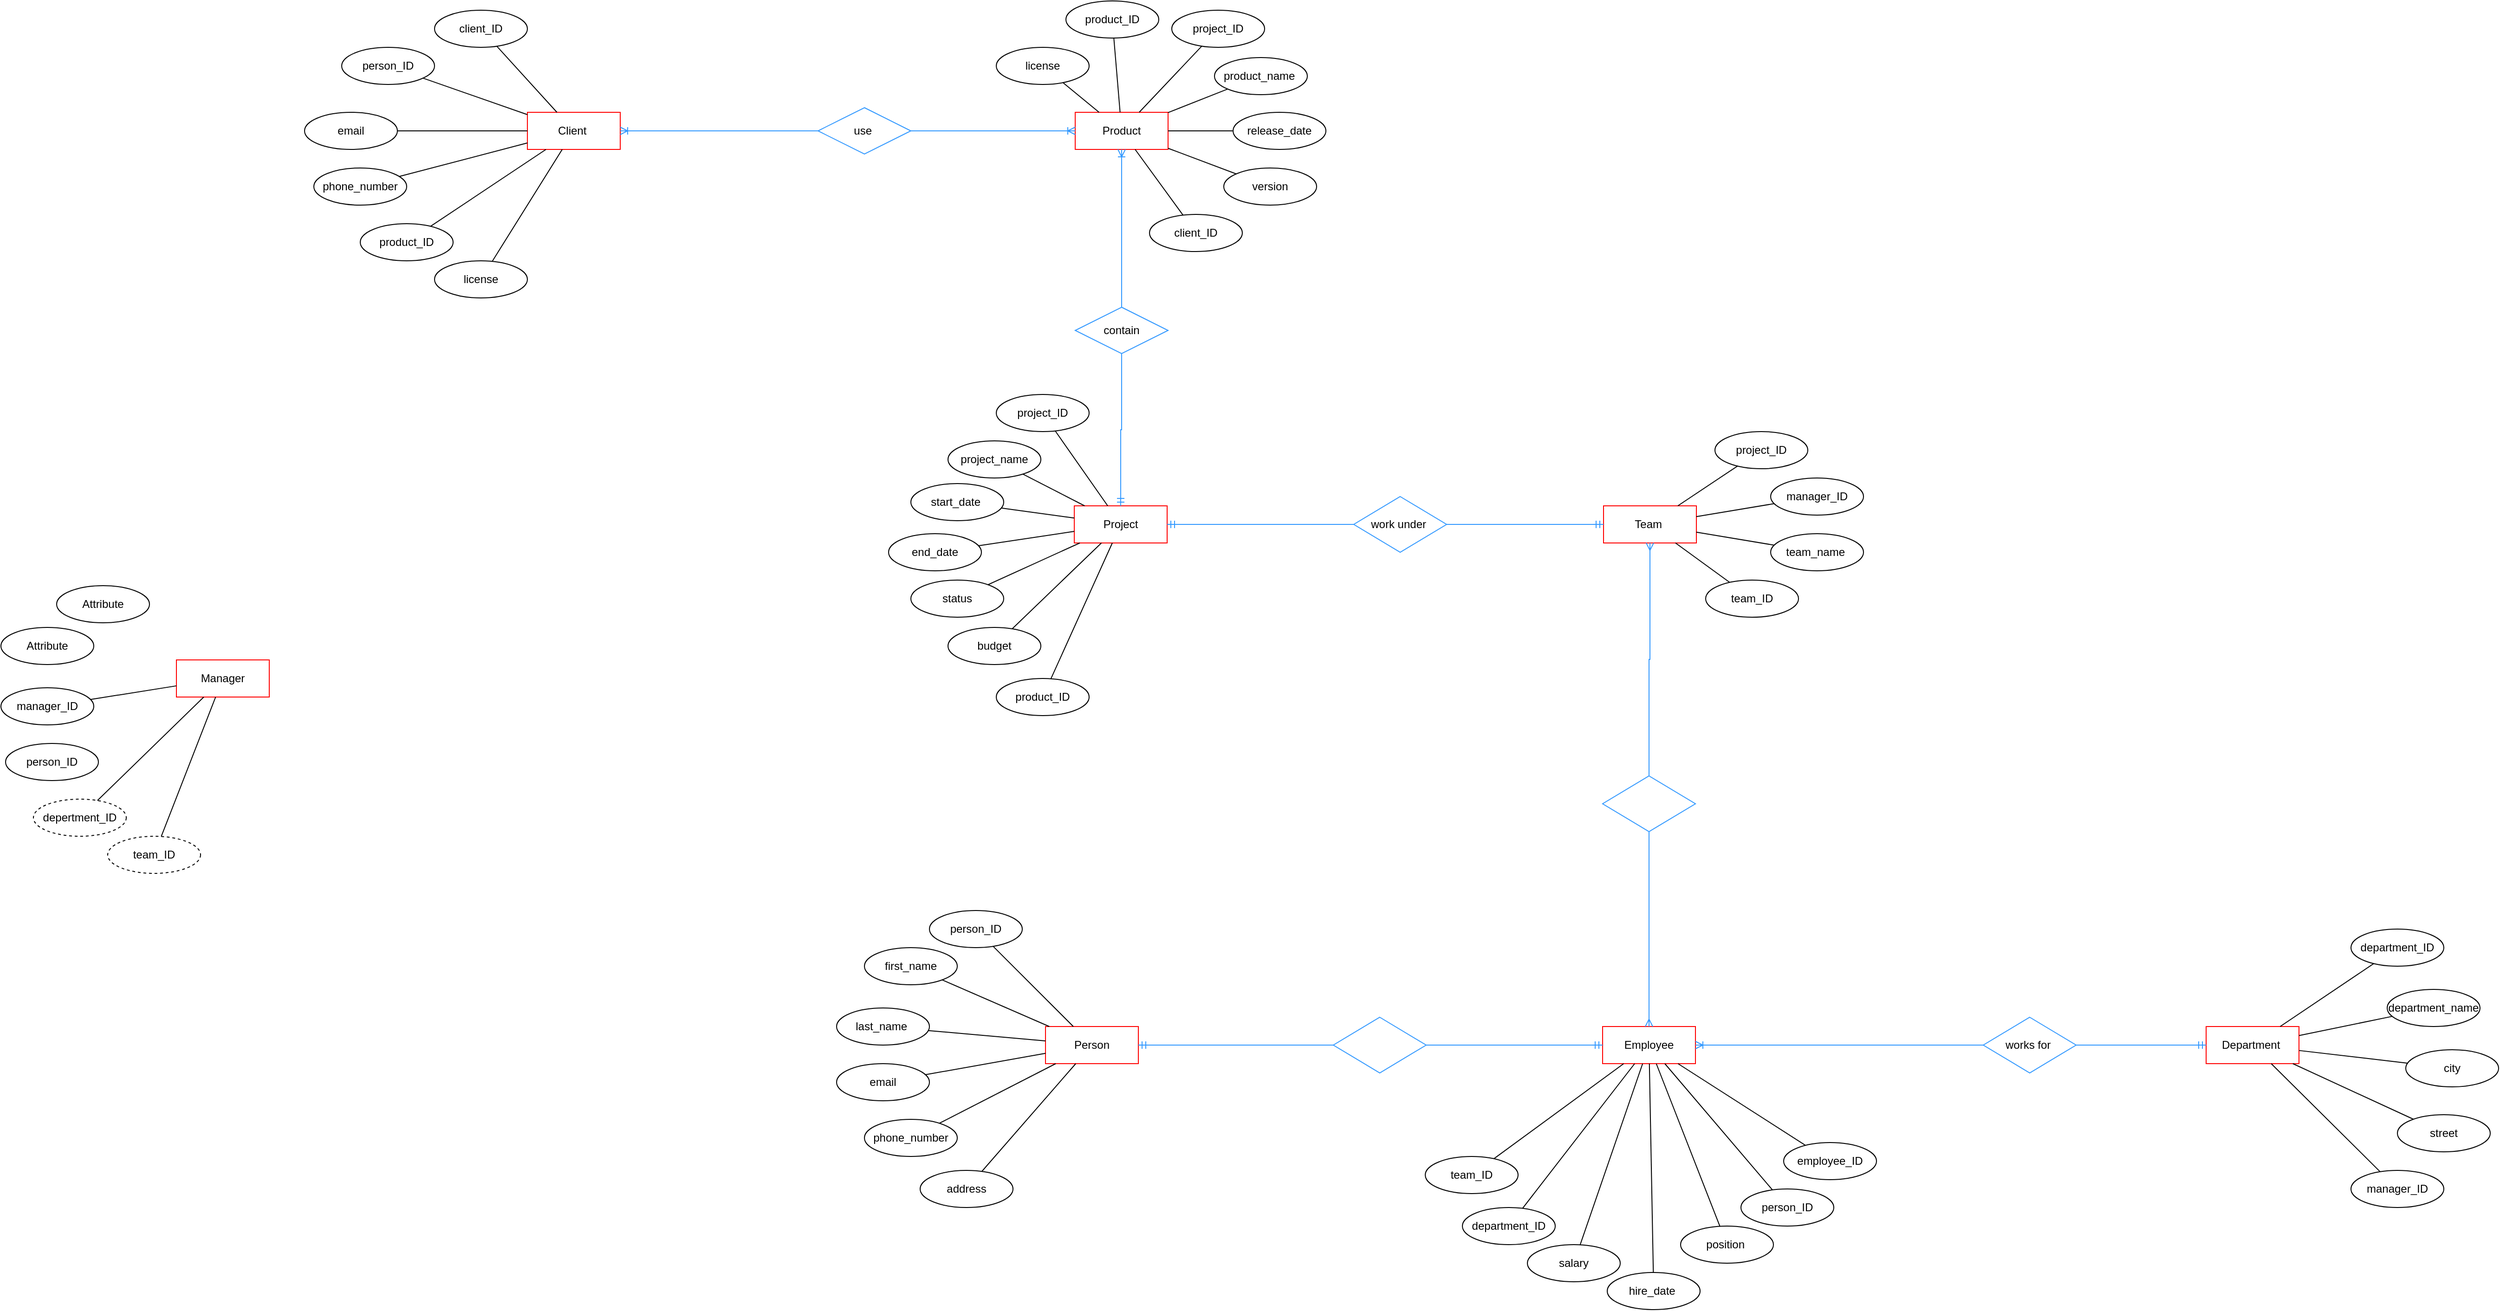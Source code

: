 <mxfile version="24.7.16">
  <diagram name="Сторінка-1" id="sg_AovQOAlRPVP2MbBbo">
    <mxGraphModel dx="4177" dy="3751" grid="1" gridSize="10" guides="1" tooltips="1" connect="1" arrows="1" fold="1" page="1" pageScale="1" pageWidth="827" pageHeight="1169" math="0" shadow="0">
      <root>
        <mxCell id="0" />
        <mxCell id="1" parent="0" />
        <mxCell id="2VthVkV6U9Xf0mXh9X9m-2" value="person_ID" style="ellipse;whiteSpace=wrap;html=1;align=center;" vertex="1" parent="1">
          <mxGeometry x="880" y="-440" width="100" height="40" as="geometry" />
        </mxCell>
        <mxCell id="2VthVkV6U9Xf0mXh9X9m-3" value="first_name" style="ellipse;whiteSpace=wrap;html=1;align=center;" vertex="1" parent="1">
          <mxGeometry x="810" y="-400" width="100" height="40" as="geometry" />
        </mxCell>
        <mxCell id="2VthVkV6U9Xf0mXh9X9m-4" value="last_name&amp;nbsp;" style="ellipse;whiteSpace=wrap;html=1;align=center;" vertex="1" parent="1">
          <mxGeometry x="780" y="-335" width="100" height="40" as="geometry" />
        </mxCell>
        <mxCell id="2VthVkV6U9Xf0mXh9X9m-5" value="email" style="ellipse;whiteSpace=wrap;html=1;align=center;" vertex="1" parent="1">
          <mxGeometry x="780" y="-275" width="100" height="40" as="geometry" />
        </mxCell>
        <mxCell id="2VthVkV6U9Xf0mXh9X9m-6" value="phone_number" style="ellipse;whiteSpace=wrap;html=1;align=center;" vertex="1" parent="1">
          <mxGeometry x="810" y="-215" width="100" height="40" as="geometry" />
        </mxCell>
        <mxCell id="2VthVkV6U9Xf0mXh9X9m-7" value="Person" style="whiteSpace=wrap;html=1;align=center;strokeColor=#FF0000;" vertex="1" parent="1">
          <mxGeometry x="1005" y="-315" width="100" height="40" as="geometry" />
        </mxCell>
        <mxCell id="2VthVkV6U9Xf0mXh9X9m-8" value="address" style="ellipse;whiteSpace=wrap;html=1;align=center;" vertex="1" parent="1">
          <mxGeometry x="870" y="-160" width="100" height="40" as="geometry" />
        </mxCell>
        <mxCell id="2VthVkV6U9Xf0mXh9X9m-9" value="Employee" style="whiteSpace=wrap;html=1;align=center;strokeColor=#FF0000;" vertex="1" parent="1">
          <mxGeometry x="1605" y="-315" width="100" height="40" as="geometry" />
        </mxCell>
        <mxCell id="2VthVkV6U9Xf0mXh9X9m-10" value="employee_ID" style="ellipse;whiteSpace=wrap;html=1;align=center;" vertex="1" parent="1">
          <mxGeometry x="1800" y="-190" width="100" height="40" as="geometry" />
        </mxCell>
        <mxCell id="2VthVkV6U9Xf0mXh9X9m-11" value="person_ID" style="ellipse;whiteSpace=wrap;html=1;align=center;" vertex="1" parent="1">
          <mxGeometry x="1754" y="-140" width="100" height="40" as="geometry" />
        </mxCell>
        <mxCell id="2VthVkV6U9Xf0mXh9X9m-12" value="position&amp;nbsp;" style="ellipse;whiteSpace=wrap;html=1;align=center;" vertex="1" parent="1">
          <mxGeometry x="1689" y="-100" width="100" height="40" as="geometry" />
        </mxCell>
        <mxCell id="2VthVkV6U9Xf0mXh9X9m-13" value="hire_date&amp;nbsp;" style="ellipse;whiteSpace=wrap;html=1;align=center;" vertex="1" parent="1">
          <mxGeometry x="1610" y="-50" width="100" height="40" as="geometry" />
        </mxCell>
        <mxCell id="2VthVkV6U9Xf0mXh9X9m-14" value="salary" style="ellipse;whiteSpace=wrap;html=1;align=center;" vertex="1" parent="1">
          <mxGeometry x="1524" y="-80" width="100" height="40" as="geometry" />
        </mxCell>
        <mxCell id="2VthVkV6U9Xf0mXh9X9m-15" value="department_ID" style="ellipse;whiteSpace=wrap;html=1;align=center;" vertex="1" parent="1">
          <mxGeometry x="1454" y="-120" width="100" height="40" as="geometry" />
        </mxCell>
        <mxCell id="2VthVkV6U9Xf0mXh9X9m-16" value="team_ID" style="ellipse;whiteSpace=wrap;html=1;align=center;" vertex="1" parent="1">
          <mxGeometry x="1414" y="-175" width="100" height="40" as="geometry" />
        </mxCell>
        <mxCell id="2VthVkV6U9Xf0mXh9X9m-17" value="Department&amp;nbsp;" style="whiteSpace=wrap;html=1;align=center;strokeColor=#FF0000;" vertex="1" parent="1">
          <mxGeometry x="2255" y="-315" width="100" height="40" as="geometry" />
        </mxCell>
        <mxCell id="2VthVkV6U9Xf0mXh9X9m-18" value="department_ID" style="ellipse;whiteSpace=wrap;html=1;align=center;" vertex="1" parent="1">
          <mxGeometry x="2411" y="-420" width="100" height="40" as="geometry" />
        </mxCell>
        <mxCell id="2VthVkV6U9Xf0mXh9X9m-19" value="department_name" style="ellipse;whiteSpace=wrap;html=1;align=center;" vertex="1" parent="1">
          <mxGeometry x="2450" y="-355" width="100" height="40" as="geometry" />
        </mxCell>
        <mxCell id="2VthVkV6U9Xf0mXh9X9m-20" value="manager_ID" style="ellipse;whiteSpace=wrap;html=1;align=center;" vertex="1" parent="1">
          <mxGeometry x="2411" y="-160" width="100" height="40" as="geometry" />
        </mxCell>
        <mxCell id="2VthVkV6U9Xf0mXh9X9m-22" value="Team&amp;nbsp;" style="whiteSpace=wrap;html=1;align=center;strokeColor=#FF0000;" vertex="1" parent="1">
          <mxGeometry x="1606" y="-876" width="100" height="40" as="geometry" />
        </mxCell>
        <mxCell id="2VthVkV6U9Xf0mXh9X9m-23" value="team_ID" style="ellipse;whiteSpace=wrap;html=1;align=center;" vertex="1" parent="1">
          <mxGeometry x="1716" y="-796" width="100" height="40" as="geometry" />
        </mxCell>
        <mxCell id="2VthVkV6U9Xf0mXh9X9m-24" value="team_name&amp;nbsp;" style="ellipse;whiteSpace=wrap;html=1;align=center;" vertex="1" parent="1">
          <mxGeometry x="1786" y="-846" width="100" height="40" as="geometry" />
        </mxCell>
        <mxCell id="2VthVkV6U9Xf0mXh9X9m-25" value="manager_ID" style="ellipse;whiteSpace=wrap;html=1;align=center;" vertex="1" parent="1">
          <mxGeometry x="1786" y="-906" width="100" height="40" as="geometry" />
        </mxCell>
        <mxCell id="2VthVkV6U9Xf0mXh9X9m-26" value="project_ID" style="ellipse;whiteSpace=wrap;html=1;align=center;" vertex="1" parent="1">
          <mxGeometry x="1726" y="-956" width="100" height="40" as="geometry" />
        </mxCell>
        <mxCell id="2VthVkV6U9Xf0mXh9X9m-28" value="Product" style="whiteSpace=wrap;html=1;align=center;strokeColor=#FF0000;" vertex="1" parent="1">
          <mxGeometry x="1037" y="-1300" width="100" height="40" as="geometry" />
        </mxCell>
        <mxCell id="2VthVkV6U9Xf0mXh9X9m-29" value="product_ID" style="ellipse;whiteSpace=wrap;html=1;align=center;" vertex="1" parent="1">
          <mxGeometry x="1027" y="-1420" width="100" height="40" as="geometry" />
        </mxCell>
        <mxCell id="2VthVkV6U9Xf0mXh9X9m-30" value="product_name&amp;nbsp;" style="ellipse;whiteSpace=wrap;html=1;align=center;" vertex="1" parent="1">
          <mxGeometry x="1187" y="-1359" width="100" height="40" as="geometry" />
        </mxCell>
        <mxCell id="2VthVkV6U9Xf0mXh9X9m-31" value="release_date" style="ellipse;whiteSpace=wrap;html=1;align=center;" vertex="1" parent="1">
          <mxGeometry x="1207" y="-1300" width="100" height="40" as="geometry" />
        </mxCell>
        <mxCell id="2VthVkV6U9Xf0mXh9X9m-32" value="version" style="ellipse;whiteSpace=wrap;html=1;align=center;" vertex="1" parent="1">
          <mxGeometry x="1197" y="-1240" width="100" height="40" as="geometry" />
        </mxCell>
        <mxCell id="2VthVkV6U9Xf0mXh9X9m-33" value="client_ID" style="ellipse;whiteSpace=wrap;html=1;align=center;" vertex="1" parent="1">
          <mxGeometry x="1117" y="-1190" width="100" height="40" as="geometry" />
        </mxCell>
        <mxCell id="2VthVkV6U9Xf0mXh9X9m-34" value="Project" style="whiteSpace=wrap;html=1;align=center;strokeColor=#FF0000;" vertex="1" parent="1">
          <mxGeometry x="1036" y="-876" width="100" height="40" as="geometry" />
        </mxCell>
        <mxCell id="2VthVkV6U9Xf0mXh9X9m-35" value="project_ID" style="ellipse;whiteSpace=wrap;html=1;align=center;" vertex="1" parent="1">
          <mxGeometry x="952" y="-996" width="100" height="40" as="geometry" />
        </mxCell>
        <mxCell id="2VthVkV6U9Xf0mXh9X9m-36" value="project_name" style="ellipse;whiteSpace=wrap;html=1;align=center;" vertex="1" parent="1">
          <mxGeometry x="900" y="-946" width="100" height="40" as="geometry" />
        </mxCell>
        <mxCell id="2VthVkV6U9Xf0mXh9X9m-37" value="start_date&amp;nbsp;" style="ellipse;whiteSpace=wrap;html=1;align=center;" vertex="1" parent="1">
          <mxGeometry x="860" y="-900" width="100" height="40" as="geometry" />
        </mxCell>
        <mxCell id="2VthVkV6U9Xf0mXh9X9m-38" value="end_date" style="ellipse;whiteSpace=wrap;html=1;align=center;" vertex="1" parent="1">
          <mxGeometry x="836" y="-846" width="100" height="40" as="geometry" />
        </mxCell>
        <mxCell id="2VthVkV6U9Xf0mXh9X9m-39" value="status" style="ellipse;whiteSpace=wrap;html=1;align=center;" vertex="1" parent="1">
          <mxGeometry x="860" y="-796" width="100" height="40" as="geometry" />
        </mxCell>
        <mxCell id="2VthVkV6U9Xf0mXh9X9m-40" value="budget" style="ellipse;whiteSpace=wrap;html=1;align=center;" vertex="1" parent="1">
          <mxGeometry x="900" y="-745" width="100" height="40" as="geometry" />
        </mxCell>
        <mxCell id="2VthVkV6U9Xf0mXh9X9m-41" value="product_ID" style="ellipse;whiteSpace=wrap;html=1;align=center;" vertex="1" parent="1">
          <mxGeometry x="952" y="-690" width="100" height="40" as="geometry" />
        </mxCell>
        <mxCell id="2VthVkV6U9Xf0mXh9X9m-43" value="Client&amp;nbsp;" style="whiteSpace=wrap;html=1;align=center;strokeColor=#FF0000;" vertex="1" parent="1">
          <mxGeometry x="447" y="-1300" width="100" height="40" as="geometry" />
        </mxCell>
        <mxCell id="2VthVkV6U9Xf0mXh9X9m-44" value="client_ID" style="ellipse;whiteSpace=wrap;html=1;align=center;" vertex="1" parent="1">
          <mxGeometry x="347" y="-1410" width="100" height="40" as="geometry" />
        </mxCell>
        <mxCell id="2VthVkV6U9Xf0mXh9X9m-46" value="" style="endArrow=none;html=1;rounded=0;" edge="1" parent="1" source="2VthVkV6U9Xf0mXh9X9m-2" target="2VthVkV6U9Xf0mXh9X9m-7">
          <mxGeometry relative="1" as="geometry">
            <mxPoint x="1300" y="-360" as="sourcePoint" />
            <mxPoint x="1460" y="-360" as="targetPoint" />
          </mxGeometry>
        </mxCell>
        <mxCell id="2VthVkV6U9Xf0mXh9X9m-53" value="" style="endArrow=none;html=1;rounded=0;" edge="1" parent="1" source="2VthVkV6U9Xf0mXh9X9m-3" target="2VthVkV6U9Xf0mXh9X9m-7">
          <mxGeometry relative="1" as="geometry">
            <mxPoint x="1170" y="-280" as="sourcePoint" />
            <mxPoint x="1330" y="-280" as="targetPoint" />
          </mxGeometry>
        </mxCell>
        <mxCell id="2VthVkV6U9Xf0mXh9X9m-54" value="" style="endArrow=none;html=1;rounded=0;" edge="1" parent="1" source="2VthVkV6U9Xf0mXh9X9m-4" target="2VthVkV6U9Xf0mXh9X9m-7">
          <mxGeometry relative="1" as="geometry">
            <mxPoint x="1170" y="-280" as="sourcePoint" />
            <mxPoint x="1330" y="-280" as="targetPoint" />
          </mxGeometry>
        </mxCell>
        <mxCell id="2VthVkV6U9Xf0mXh9X9m-55" value="" style="endArrow=none;html=1;rounded=0;" edge="1" parent="1" source="2VthVkV6U9Xf0mXh9X9m-5" target="2VthVkV6U9Xf0mXh9X9m-7">
          <mxGeometry relative="1" as="geometry">
            <mxPoint x="1170" y="-280" as="sourcePoint" />
            <mxPoint x="1330" y="-280" as="targetPoint" />
          </mxGeometry>
        </mxCell>
        <mxCell id="2VthVkV6U9Xf0mXh9X9m-56" value="" style="endArrow=none;html=1;rounded=0;" edge="1" parent="1" source="2VthVkV6U9Xf0mXh9X9m-6" target="2VthVkV6U9Xf0mXh9X9m-7">
          <mxGeometry relative="1" as="geometry">
            <mxPoint x="1170" y="-280" as="sourcePoint" />
            <mxPoint x="1330" y="-280" as="targetPoint" />
          </mxGeometry>
        </mxCell>
        <mxCell id="2VthVkV6U9Xf0mXh9X9m-57" value="" style="endArrow=none;html=1;rounded=0;" edge="1" parent="1" source="2VthVkV6U9Xf0mXh9X9m-8" target="2VthVkV6U9Xf0mXh9X9m-7">
          <mxGeometry relative="1" as="geometry">
            <mxPoint x="1170" y="-280" as="sourcePoint" />
            <mxPoint x="1330" y="-280" as="targetPoint" />
          </mxGeometry>
        </mxCell>
        <mxCell id="2VthVkV6U9Xf0mXh9X9m-58" value="" style="endArrow=none;html=1;rounded=0;" edge="1" parent="1" source="2VthVkV6U9Xf0mXh9X9m-23" target="2VthVkV6U9Xf0mXh9X9m-22">
          <mxGeometry relative="1" as="geometry">
            <mxPoint x="1956" y="-736" as="sourcePoint" />
            <mxPoint x="2116" y="-736" as="targetPoint" />
          </mxGeometry>
        </mxCell>
        <mxCell id="2VthVkV6U9Xf0mXh9X9m-59" value="" style="endArrow=none;html=1;rounded=0;" edge="1" parent="1" source="2VthVkV6U9Xf0mXh9X9m-24" target="2VthVkV6U9Xf0mXh9X9m-22">
          <mxGeometry relative="1" as="geometry">
            <mxPoint x="1956" y="-736" as="sourcePoint" />
            <mxPoint x="2116" y="-736" as="targetPoint" />
          </mxGeometry>
        </mxCell>
        <mxCell id="2VthVkV6U9Xf0mXh9X9m-60" value="" style="endArrow=none;html=1;rounded=0;" edge="1" parent="1" source="2VthVkV6U9Xf0mXh9X9m-25" target="2VthVkV6U9Xf0mXh9X9m-22">
          <mxGeometry relative="1" as="geometry">
            <mxPoint x="1956" y="-736" as="sourcePoint" />
            <mxPoint x="2116" y="-736" as="targetPoint" />
          </mxGeometry>
        </mxCell>
        <mxCell id="2VthVkV6U9Xf0mXh9X9m-61" value="" style="endArrow=none;html=1;rounded=0;" edge="1" parent="1" source="2VthVkV6U9Xf0mXh9X9m-26" target="2VthVkV6U9Xf0mXh9X9m-22">
          <mxGeometry relative="1" as="geometry">
            <mxPoint x="1956" y="-736" as="sourcePoint" />
            <mxPoint x="2116" y="-736" as="targetPoint" />
          </mxGeometry>
        </mxCell>
        <mxCell id="2VthVkV6U9Xf0mXh9X9m-62" value="" style="endArrow=none;html=1;rounded=0;" edge="1" parent="1" source="2VthVkV6U9Xf0mXh9X9m-35" target="2VthVkV6U9Xf0mXh9X9m-34">
          <mxGeometry relative="1" as="geometry">
            <mxPoint x="1013.409" y="-935.251" as="sourcePoint" />
            <mxPoint x="1576" y="-746" as="targetPoint" />
          </mxGeometry>
        </mxCell>
        <mxCell id="2VthVkV6U9Xf0mXh9X9m-63" value="" style="endArrow=none;html=1;rounded=0;" edge="1" parent="1" source="2VthVkV6U9Xf0mXh9X9m-36" target="2VthVkV6U9Xf0mXh9X9m-34">
          <mxGeometry relative="1" as="geometry">
            <mxPoint x="1416" y="-746" as="sourcePoint" />
            <mxPoint x="1576" y="-746" as="targetPoint" />
          </mxGeometry>
        </mxCell>
        <mxCell id="2VthVkV6U9Xf0mXh9X9m-64" value="" style="endArrow=none;html=1;rounded=0;" edge="1" parent="1" source="2VthVkV6U9Xf0mXh9X9m-37" target="2VthVkV6U9Xf0mXh9X9m-34">
          <mxGeometry relative="1" as="geometry">
            <mxPoint x="1416" y="-746" as="sourcePoint" />
            <mxPoint x="1576" y="-746" as="targetPoint" />
          </mxGeometry>
        </mxCell>
        <mxCell id="2VthVkV6U9Xf0mXh9X9m-65" value="" style="endArrow=none;html=1;rounded=0;" edge="1" parent="1" source="2VthVkV6U9Xf0mXh9X9m-38" target="2VthVkV6U9Xf0mXh9X9m-34">
          <mxGeometry relative="1" as="geometry">
            <mxPoint x="1416" y="-746" as="sourcePoint" />
            <mxPoint x="1576" y="-746" as="targetPoint" />
          </mxGeometry>
        </mxCell>
        <mxCell id="2VthVkV6U9Xf0mXh9X9m-66" value="" style="endArrow=none;html=1;rounded=0;" edge="1" parent="1" source="2VthVkV6U9Xf0mXh9X9m-39" target="2VthVkV6U9Xf0mXh9X9m-34">
          <mxGeometry relative="1" as="geometry">
            <mxPoint x="1416" y="-746" as="sourcePoint" />
            <mxPoint x="1576" y="-746" as="targetPoint" />
          </mxGeometry>
        </mxCell>
        <mxCell id="2VthVkV6U9Xf0mXh9X9m-67" value="" style="endArrow=none;html=1;rounded=0;" edge="1" parent="1" source="2VthVkV6U9Xf0mXh9X9m-40" target="2VthVkV6U9Xf0mXh9X9m-34">
          <mxGeometry relative="1" as="geometry">
            <mxPoint x="1416" y="-746" as="sourcePoint" />
            <mxPoint x="1576" y="-746" as="targetPoint" />
          </mxGeometry>
        </mxCell>
        <mxCell id="2VthVkV6U9Xf0mXh9X9m-68" value="" style="endArrow=none;html=1;rounded=0;" edge="1" parent="1" source="2VthVkV6U9Xf0mXh9X9m-41" target="2VthVkV6U9Xf0mXh9X9m-34">
          <mxGeometry relative="1" as="geometry">
            <mxPoint x="1086" y="-704" as="sourcePoint" />
            <mxPoint x="1576" y="-746" as="targetPoint" />
          </mxGeometry>
        </mxCell>
        <mxCell id="2VthVkV6U9Xf0mXh9X9m-69" value="" style="endArrow=none;html=1;rounded=0;" edge="1" parent="1" source="2VthVkV6U9Xf0mXh9X9m-10" target="2VthVkV6U9Xf0mXh9X9m-9">
          <mxGeometry relative="1" as="geometry">
            <mxPoint x="1385" y="-255" as="sourcePoint" />
            <mxPoint x="1545" y="-255" as="targetPoint" />
          </mxGeometry>
        </mxCell>
        <mxCell id="2VthVkV6U9Xf0mXh9X9m-70" value="" style="endArrow=none;html=1;rounded=0;" edge="1" parent="1" source="2VthVkV6U9Xf0mXh9X9m-11" target="2VthVkV6U9Xf0mXh9X9m-9">
          <mxGeometry relative="1" as="geometry">
            <mxPoint x="1385" y="-255" as="sourcePoint" />
            <mxPoint x="1545" y="-255" as="targetPoint" />
          </mxGeometry>
        </mxCell>
        <mxCell id="2VthVkV6U9Xf0mXh9X9m-71" value="" style="endArrow=none;html=1;rounded=0;" edge="1" parent="1" source="2VthVkV6U9Xf0mXh9X9m-12" target="2VthVkV6U9Xf0mXh9X9m-9">
          <mxGeometry relative="1" as="geometry">
            <mxPoint x="1385" y="-255" as="sourcePoint" />
            <mxPoint x="1545" y="-255" as="targetPoint" />
          </mxGeometry>
        </mxCell>
        <mxCell id="2VthVkV6U9Xf0mXh9X9m-72" value="" style="endArrow=none;html=1;rounded=0;" edge="1" parent="1" source="2VthVkV6U9Xf0mXh9X9m-13" target="2VthVkV6U9Xf0mXh9X9m-9">
          <mxGeometry relative="1" as="geometry">
            <mxPoint x="1385" y="-255" as="sourcePoint" />
            <mxPoint x="1545" y="-255" as="targetPoint" />
          </mxGeometry>
        </mxCell>
        <mxCell id="2VthVkV6U9Xf0mXh9X9m-73" value="" style="endArrow=none;html=1;rounded=0;" edge="1" parent="1" source="2VthVkV6U9Xf0mXh9X9m-14" target="2VthVkV6U9Xf0mXh9X9m-9">
          <mxGeometry relative="1" as="geometry">
            <mxPoint x="1385" y="-255" as="sourcePoint" />
            <mxPoint x="1545" y="-255" as="targetPoint" />
          </mxGeometry>
        </mxCell>
        <mxCell id="2VthVkV6U9Xf0mXh9X9m-74" value="" style="endArrow=none;html=1;rounded=0;" edge="1" parent="1" source="2VthVkV6U9Xf0mXh9X9m-15" target="2VthVkV6U9Xf0mXh9X9m-9">
          <mxGeometry relative="1" as="geometry">
            <mxPoint x="1385" y="-255" as="sourcePoint" />
            <mxPoint x="1545" y="-255" as="targetPoint" />
          </mxGeometry>
        </mxCell>
        <mxCell id="2VthVkV6U9Xf0mXh9X9m-75" value="" style="endArrow=none;html=1;rounded=0;" edge="1" parent="1" source="2VthVkV6U9Xf0mXh9X9m-16" target="2VthVkV6U9Xf0mXh9X9m-9">
          <mxGeometry relative="1" as="geometry">
            <mxPoint x="1385" y="-255" as="sourcePoint" />
            <mxPoint x="1545" y="-255" as="targetPoint" />
          </mxGeometry>
        </mxCell>
        <mxCell id="2VthVkV6U9Xf0mXh9X9m-76" value="" style="endArrow=none;html=1;rounded=0;" edge="1" parent="1" source="2VthVkV6U9Xf0mXh9X9m-18" target="2VthVkV6U9Xf0mXh9X9m-17">
          <mxGeometry relative="1" as="geometry">
            <mxPoint x="2485.181" y="-365.818" as="sourcePoint" />
            <mxPoint x="2215" y="-164.18" as="targetPoint" />
          </mxGeometry>
        </mxCell>
        <mxCell id="2VthVkV6U9Xf0mXh9X9m-77" value="" style="endArrow=none;html=1;rounded=0;" edge="1" parent="1" source="2VthVkV6U9Xf0mXh9X9m-19" target="2VthVkV6U9Xf0mXh9X9m-17">
          <mxGeometry relative="1" as="geometry">
            <mxPoint x="2055" y="-164.18" as="sourcePoint" />
            <mxPoint x="2215" y="-164.18" as="targetPoint" />
          </mxGeometry>
        </mxCell>
        <mxCell id="2VthVkV6U9Xf0mXh9X9m-78" value="" style="endArrow=none;html=1;rounded=0;" edge="1" parent="1" source="2VthVkV6U9Xf0mXh9X9m-20" target="2VthVkV6U9Xf0mXh9X9m-17">
          <mxGeometry relative="1" as="geometry">
            <mxPoint x="2055" y="-164.18" as="sourcePoint" />
            <mxPoint x="2215" y="-164.18" as="targetPoint" />
          </mxGeometry>
        </mxCell>
        <mxCell id="2VthVkV6U9Xf0mXh9X9m-79" value="" style="endArrow=none;html=1;rounded=0;" edge="1" parent="1" source="2VthVkV6U9Xf0mXh9X9m-29" target="2VthVkV6U9Xf0mXh9X9m-28">
          <mxGeometry relative="1" as="geometry">
            <mxPoint x="697" y="-1580" as="sourcePoint" />
            <mxPoint x="857" y="-1580" as="targetPoint" />
          </mxGeometry>
        </mxCell>
        <mxCell id="2VthVkV6U9Xf0mXh9X9m-80" value="" style="endArrow=none;html=1;rounded=0;" edge="1" parent="1" source="2VthVkV6U9Xf0mXh9X9m-137" target="2VthVkV6U9Xf0mXh9X9m-17">
          <mxGeometry relative="1" as="geometry">
            <mxPoint x="2566" y="-274.18" as="sourcePoint" />
            <mxPoint x="2215" y="-164.18" as="targetPoint" />
          </mxGeometry>
        </mxCell>
        <mxCell id="2VthVkV6U9Xf0mXh9X9m-81" value="" style="endArrow=none;html=1;rounded=0;" edge="1" parent="1" source="2VthVkV6U9Xf0mXh9X9m-30" target="2VthVkV6U9Xf0mXh9X9m-28">
          <mxGeometry relative="1" as="geometry">
            <mxPoint x="697" y="-1350" as="sourcePoint" />
            <mxPoint x="857" y="-1350" as="targetPoint" />
          </mxGeometry>
        </mxCell>
        <mxCell id="2VthVkV6U9Xf0mXh9X9m-82" value="" style="endArrow=none;html=1;rounded=0;" edge="1" parent="1" source="2VthVkV6U9Xf0mXh9X9m-31" target="2VthVkV6U9Xf0mXh9X9m-28">
          <mxGeometry relative="1" as="geometry">
            <mxPoint x="697" y="-1350" as="sourcePoint" />
            <mxPoint x="857" y="-1350" as="targetPoint" />
          </mxGeometry>
        </mxCell>
        <mxCell id="2VthVkV6U9Xf0mXh9X9m-83" value="" style="endArrow=none;html=1;rounded=0;" edge="1" parent="1" source="2VthVkV6U9Xf0mXh9X9m-32" target="2VthVkV6U9Xf0mXh9X9m-28">
          <mxGeometry relative="1" as="geometry">
            <mxPoint x="697" y="-1350" as="sourcePoint" />
            <mxPoint x="857" y="-1350" as="targetPoint" />
          </mxGeometry>
        </mxCell>
        <mxCell id="2VthVkV6U9Xf0mXh9X9m-84" value="" style="endArrow=none;html=1;rounded=0;" edge="1" parent="1" source="2VthVkV6U9Xf0mXh9X9m-33" target="2VthVkV6U9Xf0mXh9X9m-28">
          <mxGeometry relative="1" as="geometry">
            <mxPoint x="697" y="-1350" as="sourcePoint" />
            <mxPoint x="857" y="-1350" as="targetPoint" />
          </mxGeometry>
        </mxCell>
        <mxCell id="2VthVkV6U9Xf0mXh9X9m-85" value="" style="shape=rhombus;html=1;dashed=0;whiteSpace=wrap;perimeter=rhombusPerimeter;strokeColor=#3399FF;" vertex="1" parent="1">
          <mxGeometry x="1315" y="-325" width="100" height="60" as="geometry" />
        </mxCell>
        <mxCell id="2VthVkV6U9Xf0mXh9X9m-89" value="Manager" style="whiteSpace=wrap;html=1;align=center;strokeColor=#FF0000;" vertex="1" parent="1">
          <mxGeometry x="69" y="-710" width="100" height="40" as="geometry" />
        </mxCell>
        <mxCell id="2VthVkV6U9Xf0mXh9X9m-90" value="Attribute" style="ellipse;whiteSpace=wrap;html=1;align=center;" vertex="1" parent="1">
          <mxGeometry x="-60" y="-790" width="100" height="40" as="geometry" />
        </mxCell>
        <mxCell id="2VthVkV6U9Xf0mXh9X9m-91" value="Attribute" style="ellipse;whiteSpace=wrap;html=1;align=center;" vertex="1" parent="1">
          <mxGeometry x="-120" y="-745" width="100" height="40" as="geometry" />
        </mxCell>
        <mxCell id="2VthVkV6U9Xf0mXh9X9m-93" value="person_ID" style="ellipse;whiteSpace=wrap;html=1;align=center;" vertex="1" parent="1">
          <mxGeometry x="-115" y="-620" width="100" height="40" as="geometry" />
        </mxCell>
        <mxCell id="2VthVkV6U9Xf0mXh9X9m-94" value="manager_ID" style="ellipse;whiteSpace=wrap;html=1;align=center;" vertex="1" parent="1">
          <mxGeometry x="-120" y="-680" width="100" height="40" as="geometry" />
        </mxCell>
        <mxCell id="2VthVkV6U9Xf0mXh9X9m-100" value="works for&amp;nbsp;" style="shape=rhombus;html=1;dashed=0;whiteSpace=wrap;perimeter=rhombusPerimeter;strokeColor=#3399FF;" vertex="1" parent="1">
          <mxGeometry x="2015" y="-325" width="100" height="60" as="geometry" />
        </mxCell>
        <mxCell id="2VthVkV6U9Xf0mXh9X9m-104" value="work under&amp;nbsp;" style="shape=rhombus;html=1;dashed=0;whiteSpace=wrap;perimeter=rhombusPerimeter;strokeColor=#3399FF;" vertex="1" parent="1">
          <mxGeometry x="1337" y="-886" width="100" height="60" as="geometry" />
        </mxCell>
        <mxCell id="2VthVkV6U9Xf0mXh9X9m-107" value="project_ID" style="ellipse;whiteSpace=wrap;html=1;align=center;" vertex="1" parent="1">
          <mxGeometry x="1141" y="-1410" width="100" height="40" as="geometry" />
        </mxCell>
        <mxCell id="2VthVkV6U9Xf0mXh9X9m-108" value="" style="endArrow=none;html=1;rounded=0;" edge="1" parent="1" source="2VthVkV6U9Xf0mXh9X9m-107" target="2VthVkV6U9Xf0mXh9X9m-28">
          <mxGeometry relative="1" as="geometry">
            <mxPoint x="1307" y="-1090" as="sourcePoint" />
            <mxPoint x="1467" y="-1090" as="targetPoint" />
          </mxGeometry>
        </mxCell>
        <mxCell id="2VthVkV6U9Xf0mXh9X9m-114" value="person_ID" style="ellipse;whiteSpace=wrap;html=1;align=center;" vertex="1" parent="1">
          <mxGeometry x="247" y="-1370" width="100" height="40" as="geometry" />
        </mxCell>
        <mxCell id="2VthVkV6U9Xf0mXh9X9m-115" value="email" style="ellipse;whiteSpace=wrap;html=1;align=center;" vertex="1" parent="1">
          <mxGeometry x="207" y="-1300" width="100" height="40" as="geometry" />
        </mxCell>
        <mxCell id="2VthVkV6U9Xf0mXh9X9m-116" value="phone_number" style="ellipse;whiteSpace=wrap;html=1;align=center;" vertex="1" parent="1">
          <mxGeometry x="217" y="-1240" width="100" height="40" as="geometry" />
        </mxCell>
        <mxCell id="2VthVkV6U9Xf0mXh9X9m-117" value="product_ID" style="ellipse;whiteSpace=wrap;html=1;align=center;" vertex="1" parent="1">
          <mxGeometry x="267" y="-1180" width="100" height="40" as="geometry" />
        </mxCell>
        <mxCell id="2VthVkV6U9Xf0mXh9X9m-118" value="license" style="ellipse;whiteSpace=wrap;html=1;align=center;" vertex="1" parent="1">
          <mxGeometry x="347" y="-1140" width="100" height="40" as="geometry" />
        </mxCell>
        <mxCell id="2VthVkV6U9Xf0mXh9X9m-120" value="license" style="ellipse;whiteSpace=wrap;html=1;align=center;" vertex="1" parent="1">
          <mxGeometry x="952" y="-1370" width="100" height="40" as="geometry" />
        </mxCell>
        <mxCell id="2VthVkV6U9Xf0mXh9X9m-125" value="" style="endArrow=none;html=1;rounded=0;" edge="1" parent="1" source="2VthVkV6U9Xf0mXh9X9m-120" target="2VthVkV6U9Xf0mXh9X9m-28">
          <mxGeometry relative="1" as="geometry">
            <mxPoint x="1089" y="-1370" as="sourcePoint" />
            <mxPoint x="1095" y="-1290" as="targetPoint" />
          </mxGeometry>
        </mxCell>
        <mxCell id="2VthVkV6U9Xf0mXh9X9m-127" value="" style="endArrow=none;html=1;rounded=0;" edge="1" parent="1" source="2VthVkV6U9Xf0mXh9X9m-43" target="2VthVkV6U9Xf0mXh9X9m-44">
          <mxGeometry relative="1" as="geometry">
            <mxPoint x="217" y="-1240" as="sourcePoint" />
            <mxPoint x="377" y="-1240" as="targetPoint" />
          </mxGeometry>
        </mxCell>
        <mxCell id="2VthVkV6U9Xf0mXh9X9m-129" value="" style="endArrow=none;html=1;rounded=0;" edge="1" parent="1" source="2VthVkV6U9Xf0mXh9X9m-43" target="2VthVkV6U9Xf0mXh9X9m-114">
          <mxGeometry relative="1" as="geometry">
            <mxPoint x="177" y="-1297.286" as="sourcePoint" />
            <mxPoint x="7" y="-1230" as="targetPoint" />
          </mxGeometry>
        </mxCell>
        <mxCell id="2VthVkV6U9Xf0mXh9X9m-130" value="" style="endArrow=none;html=1;rounded=0;" edge="1" parent="1" source="2VthVkV6U9Xf0mXh9X9m-43" target="2VthVkV6U9Xf0mXh9X9m-115">
          <mxGeometry relative="1" as="geometry">
            <mxPoint x="177" y="-1278.523" as="sourcePoint" />
            <mxPoint x="7" y="-1230" as="targetPoint" />
          </mxGeometry>
        </mxCell>
        <mxCell id="2VthVkV6U9Xf0mXh9X9m-131" value="" style="endArrow=none;html=1;rounded=0;" edge="1" parent="1" source="2VthVkV6U9Xf0mXh9X9m-116" target="2VthVkV6U9Xf0mXh9X9m-43">
          <mxGeometry relative="1" as="geometry">
            <mxPoint x="-103" y="-1210" as="sourcePoint" />
            <mxPoint x="173.667" y="-1260" as="targetPoint" />
          </mxGeometry>
        </mxCell>
        <mxCell id="2VthVkV6U9Xf0mXh9X9m-132" value="" style="endArrow=none;html=1;rounded=0;" edge="1" parent="1" source="2VthVkV6U9Xf0mXh9X9m-117" target="2VthVkV6U9Xf0mXh9X9m-43">
          <mxGeometry relative="1" as="geometry">
            <mxPoint x="267" y="-1220" as="sourcePoint" />
            <mxPoint x="427" y="-1220" as="targetPoint" />
          </mxGeometry>
        </mxCell>
        <mxCell id="2VthVkV6U9Xf0mXh9X9m-133" value="" style="endArrow=none;html=1;rounded=0;" edge="1" parent="1" source="2VthVkV6U9Xf0mXh9X9m-118" target="2VthVkV6U9Xf0mXh9X9m-43">
          <mxGeometry relative="1" as="geometry">
            <mxPoint x="267" y="-1220" as="sourcePoint" />
            <mxPoint x="427" y="-1220" as="targetPoint" />
          </mxGeometry>
        </mxCell>
        <mxCell id="2VthVkV6U9Xf0mXh9X9m-136" value="" style="endArrow=none;html=1;rounded=0;" edge="1" parent="1" source="2VthVkV6U9Xf0mXh9X9m-94" target="2VthVkV6U9Xf0mXh9X9m-89">
          <mxGeometry relative="1" as="geometry">
            <mxPoint x="535" y="-820" as="sourcePoint" />
            <mxPoint x="695" y="-820" as="targetPoint" />
          </mxGeometry>
        </mxCell>
        <mxCell id="2VthVkV6U9Xf0mXh9X9m-137" value="city" style="ellipse;whiteSpace=wrap;html=1;align=center;" vertex="1" parent="1">
          <mxGeometry x="2470" y="-290" width="100" height="40" as="geometry" />
        </mxCell>
        <mxCell id="2VthVkV6U9Xf0mXh9X9m-138" value="street" style="ellipse;whiteSpace=wrap;html=1;align=center;" vertex="1" parent="1">
          <mxGeometry x="2461" y="-220" width="100" height="40" as="geometry" />
        </mxCell>
        <mxCell id="2VthVkV6U9Xf0mXh9X9m-139" value="" style="endArrow=none;html=1;rounded=0;" edge="1" parent="1" source="2VthVkV6U9Xf0mXh9X9m-17" target="2VthVkV6U9Xf0mXh9X9m-138">
          <mxGeometry relative="1" as="geometry">
            <mxPoint x="2246" y="-200" as="sourcePoint" />
            <mxPoint x="2406" y="-200" as="targetPoint" />
          </mxGeometry>
        </mxCell>
        <mxCell id="2VthVkV6U9Xf0mXh9X9m-140" value="depertment_ID" style="ellipse;whiteSpace=wrap;html=1;align=center;dashed=1;" vertex="1" parent="1">
          <mxGeometry x="-85" y="-560" width="100" height="40" as="geometry" />
        </mxCell>
        <mxCell id="2VthVkV6U9Xf0mXh9X9m-141" value="team_ID" style="ellipse;whiteSpace=wrap;html=1;align=center;dashed=1;" vertex="1" parent="1">
          <mxGeometry x="-5" y="-520" width="100" height="40" as="geometry" />
        </mxCell>
        <mxCell id="2VthVkV6U9Xf0mXh9X9m-142" value="" style="endArrow=none;html=1;rounded=0;" edge="1" parent="1" source="2VthVkV6U9Xf0mXh9X9m-140" target="2VthVkV6U9Xf0mXh9X9m-89">
          <mxGeometry relative="1" as="geometry">
            <mxPoint x="-35" y="-560" as="sourcePoint" />
            <mxPoint x="125" y="-560" as="targetPoint" />
          </mxGeometry>
        </mxCell>
        <mxCell id="2VthVkV6U9Xf0mXh9X9m-143" value="" style="endArrow=none;html=1;rounded=0;" edge="1" parent="1" source="2VthVkV6U9Xf0mXh9X9m-141" target="2VthVkV6U9Xf0mXh9X9m-89">
          <mxGeometry relative="1" as="geometry">
            <mxPoint x="-35" y="-560" as="sourcePoint" />
            <mxPoint x="125" y="-560" as="targetPoint" />
          </mxGeometry>
        </mxCell>
        <mxCell id="2VthVkV6U9Xf0mXh9X9m-144" value="use&amp;nbsp;" style="shape=rhombus;html=1;dashed=0;whiteSpace=wrap;perimeter=rhombusPerimeter;strokeColor=#3399FF;" vertex="1" parent="1">
          <mxGeometry x="760" y="-1305" width="100" height="50" as="geometry" />
        </mxCell>
        <mxCell id="2VthVkV6U9Xf0mXh9X9m-145" value="" style="edgeStyle=entityRelationEdgeStyle;fontSize=12;html=1;endArrow=ERoneToMany;rounded=0;strokeColor=#3399FF;" edge="1" parent="1" source="2VthVkV6U9Xf0mXh9X9m-144" target="2VthVkV6U9Xf0mXh9X9m-43">
          <mxGeometry width="100" height="100" relative="1" as="geometry">
            <mxPoint x="826" y="-1280" as="sourcePoint" />
            <mxPoint x="793" y="-1290" as="targetPoint" />
          </mxGeometry>
        </mxCell>
        <mxCell id="2VthVkV6U9Xf0mXh9X9m-146" value="" style="edgeStyle=entityRelationEdgeStyle;fontSize=12;html=1;endArrow=ERoneToMany;rounded=0;strokeColor=#3399FF;" edge="1" parent="1" source="2VthVkV6U9Xf0mXh9X9m-144" target="2VthVkV6U9Xf0mXh9X9m-28">
          <mxGeometry width="100" height="100" relative="1" as="geometry">
            <mxPoint x="627" y="-1190" as="sourcePoint" />
            <mxPoint x="727" y="-1290" as="targetPoint" />
          </mxGeometry>
        </mxCell>
        <mxCell id="2VthVkV6U9Xf0mXh9X9m-147" value="" style="edgeStyle=entityRelationEdgeStyle;fontSize=12;html=1;endArrow=ERmandOne;rounded=0;strokeColor=#3399FF;" edge="1" parent="1" source="2VthVkV6U9Xf0mXh9X9m-104" target="2VthVkV6U9Xf0mXh9X9m-22">
          <mxGeometry width="100" height="100" relative="1" as="geometry">
            <mxPoint x="1446" y="-944" as="sourcePoint" />
            <mxPoint x="1546" y="-1044" as="targetPoint" />
          </mxGeometry>
        </mxCell>
        <mxCell id="2VthVkV6U9Xf0mXh9X9m-148" value="" style="edgeStyle=entityRelationEdgeStyle;fontSize=12;html=1;endArrow=ERmandOne;rounded=0;strokeColor=#3399FF;" edge="1" parent="1" source="2VthVkV6U9Xf0mXh9X9m-104" target="2VthVkV6U9Xf0mXh9X9m-34">
          <mxGeometry width="100" height="100" relative="1" as="geometry">
            <mxPoint x="1446" y="-944" as="sourcePoint" />
            <mxPoint x="1546" y="-1044" as="targetPoint" />
          </mxGeometry>
        </mxCell>
        <mxCell id="2VthVkV6U9Xf0mXh9X9m-150" value="contain" style="shape=rhombus;html=1;dashed=0;whiteSpace=wrap;perimeter=rhombusPerimeter;strokeColor=#3399FF;" vertex="1" parent="1">
          <mxGeometry x="1037" y="-1090" width="100" height="50" as="geometry" />
        </mxCell>
        <mxCell id="2VthVkV6U9Xf0mXh9X9m-151" value="" style="edgeStyle=elbowEdgeStyle;fontSize=12;html=1;endArrow=ERoneToMany;rounded=0;elbow=vertical;strokeColor=#3399FF;" edge="1" parent="1" source="2VthVkV6U9Xf0mXh9X9m-150" target="2VthVkV6U9Xf0mXh9X9m-28">
          <mxGeometry width="100" height="100" relative="1" as="geometry">
            <mxPoint x="1047" y="-960" as="sourcePoint" />
            <mxPoint x="1077" y="-1200" as="targetPoint" />
          </mxGeometry>
        </mxCell>
        <mxCell id="2VthVkV6U9Xf0mXh9X9m-152" value="" style="edgeStyle=elbowEdgeStyle;fontSize=12;html=1;endArrow=ERmandOne;rounded=0;elbow=vertical;strokeColor=#3399FF;" edge="1" parent="1" source="2VthVkV6U9Xf0mXh9X9m-150" target="2VthVkV6U9Xf0mXh9X9m-34">
          <mxGeometry width="100" height="100" relative="1" as="geometry">
            <mxPoint x="1047" y="-960" as="sourcePoint" />
            <mxPoint x="1147" y="-1060" as="targetPoint" />
          </mxGeometry>
        </mxCell>
        <mxCell id="2VthVkV6U9Xf0mXh9X9m-153" value="" style="edgeStyle=entityRelationEdgeStyle;fontSize=12;html=1;endArrow=ERmandOne;rounded=0;strokeColor=#3399FF;" edge="1" parent="1" source="2VthVkV6U9Xf0mXh9X9m-85" target="2VthVkV6U9Xf0mXh9X9m-9">
          <mxGeometry width="100" height="100" relative="1" as="geometry">
            <mxPoint x="1275" y="-360" as="sourcePoint" />
            <mxPoint x="1375" y="-460" as="targetPoint" />
          </mxGeometry>
        </mxCell>
        <mxCell id="2VthVkV6U9Xf0mXh9X9m-154" value="" style="edgeStyle=elbowEdgeStyle;fontSize=12;html=1;endArrow=ERmandOne;rounded=0;strokeColor=#3399FF;elbow=vertical;" edge="1" parent="1" source="2VthVkV6U9Xf0mXh9X9m-85" target="2VthVkV6U9Xf0mXh9X9m-7">
          <mxGeometry width="100" height="100" relative="1" as="geometry">
            <mxPoint x="1275" y="-360" as="sourcePoint" />
            <mxPoint x="1375" y="-460" as="targetPoint" />
          </mxGeometry>
        </mxCell>
        <mxCell id="2VthVkV6U9Xf0mXh9X9m-158" value="" style="edgeStyle=entityRelationEdgeStyle;fontSize=12;html=1;endArrow=ERmandOne;rounded=0;strokeColor=#3399FF;" edge="1" parent="1" source="2VthVkV6U9Xf0mXh9X9m-100" target="2VthVkV6U9Xf0mXh9X9m-17">
          <mxGeometry width="100" height="100" relative="1" as="geometry">
            <mxPoint x="1815" y="-310" as="sourcePoint" />
            <mxPoint x="1915" y="-410" as="targetPoint" />
          </mxGeometry>
        </mxCell>
        <mxCell id="2VthVkV6U9Xf0mXh9X9m-159" value="" style="edgeStyle=entityRelationEdgeStyle;fontSize=12;html=1;endArrow=ERoneToMany;rounded=0;strokeColor=#3399FF;" edge="1" parent="1" source="2VthVkV6U9Xf0mXh9X9m-100" target="2VthVkV6U9Xf0mXh9X9m-9">
          <mxGeometry width="100" height="100" relative="1" as="geometry">
            <mxPoint x="1815" y="-310" as="sourcePoint" />
            <mxPoint x="1915" y="-410" as="targetPoint" />
          </mxGeometry>
        </mxCell>
        <mxCell id="2VthVkV6U9Xf0mXh9X9m-161" value="" style="shape=rhombus;html=1;dashed=0;whiteSpace=wrap;perimeter=rhombusPerimeter;strokeColor=#3399FF;" vertex="1" parent="1">
          <mxGeometry x="1605" y="-585" width="100" height="60" as="geometry" />
        </mxCell>
        <mxCell id="2VthVkV6U9Xf0mXh9X9m-165" value="" style="edgeStyle=elbowEdgeStyle;fontSize=12;html=1;endArrow=ERmany;rounded=0;elbow=vertical;strokeColor=#3399FF;" edge="1" parent="1" source="2VthVkV6U9Xf0mXh9X9m-161" target="2VthVkV6U9Xf0mXh9X9m-9">
          <mxGeometry width="100" height="100" relative="1" as="geometry">
            <mxPoint x="2010" y="-480" as="sourcePoint" />
            <mxPoint x="2110" y="-580" as="targetPoint" />
          </mxGeometry>
        </mxCell>
        <mxCell id="2VthVkV6U9Xf0mXh9X9m-166" value="" style="edgeStyle=elbowEdgeStyle;fontSize=12;html=1;endArrow=ERmany;rounded=0;elbow=vertical;strokeColor=#3399FF;" edge="1" parent="1" source="2VthVkV6U9Xf0mXh9X9m-161" target="2VthVkV6U9Xf0mXh9X9m-22">
          <mxGeometry width="100" height="100" relative="1" as="geometry">
            <mxPoint x="2010" y="-480" as="sourcePoint" />
            <mxPoint x="2110" y="-580" as="targetPoint" />
          </mxGeometry>
        </mxCell>
      </root>
    </mxGraphModel>
  </diagram>
</mxfile>
